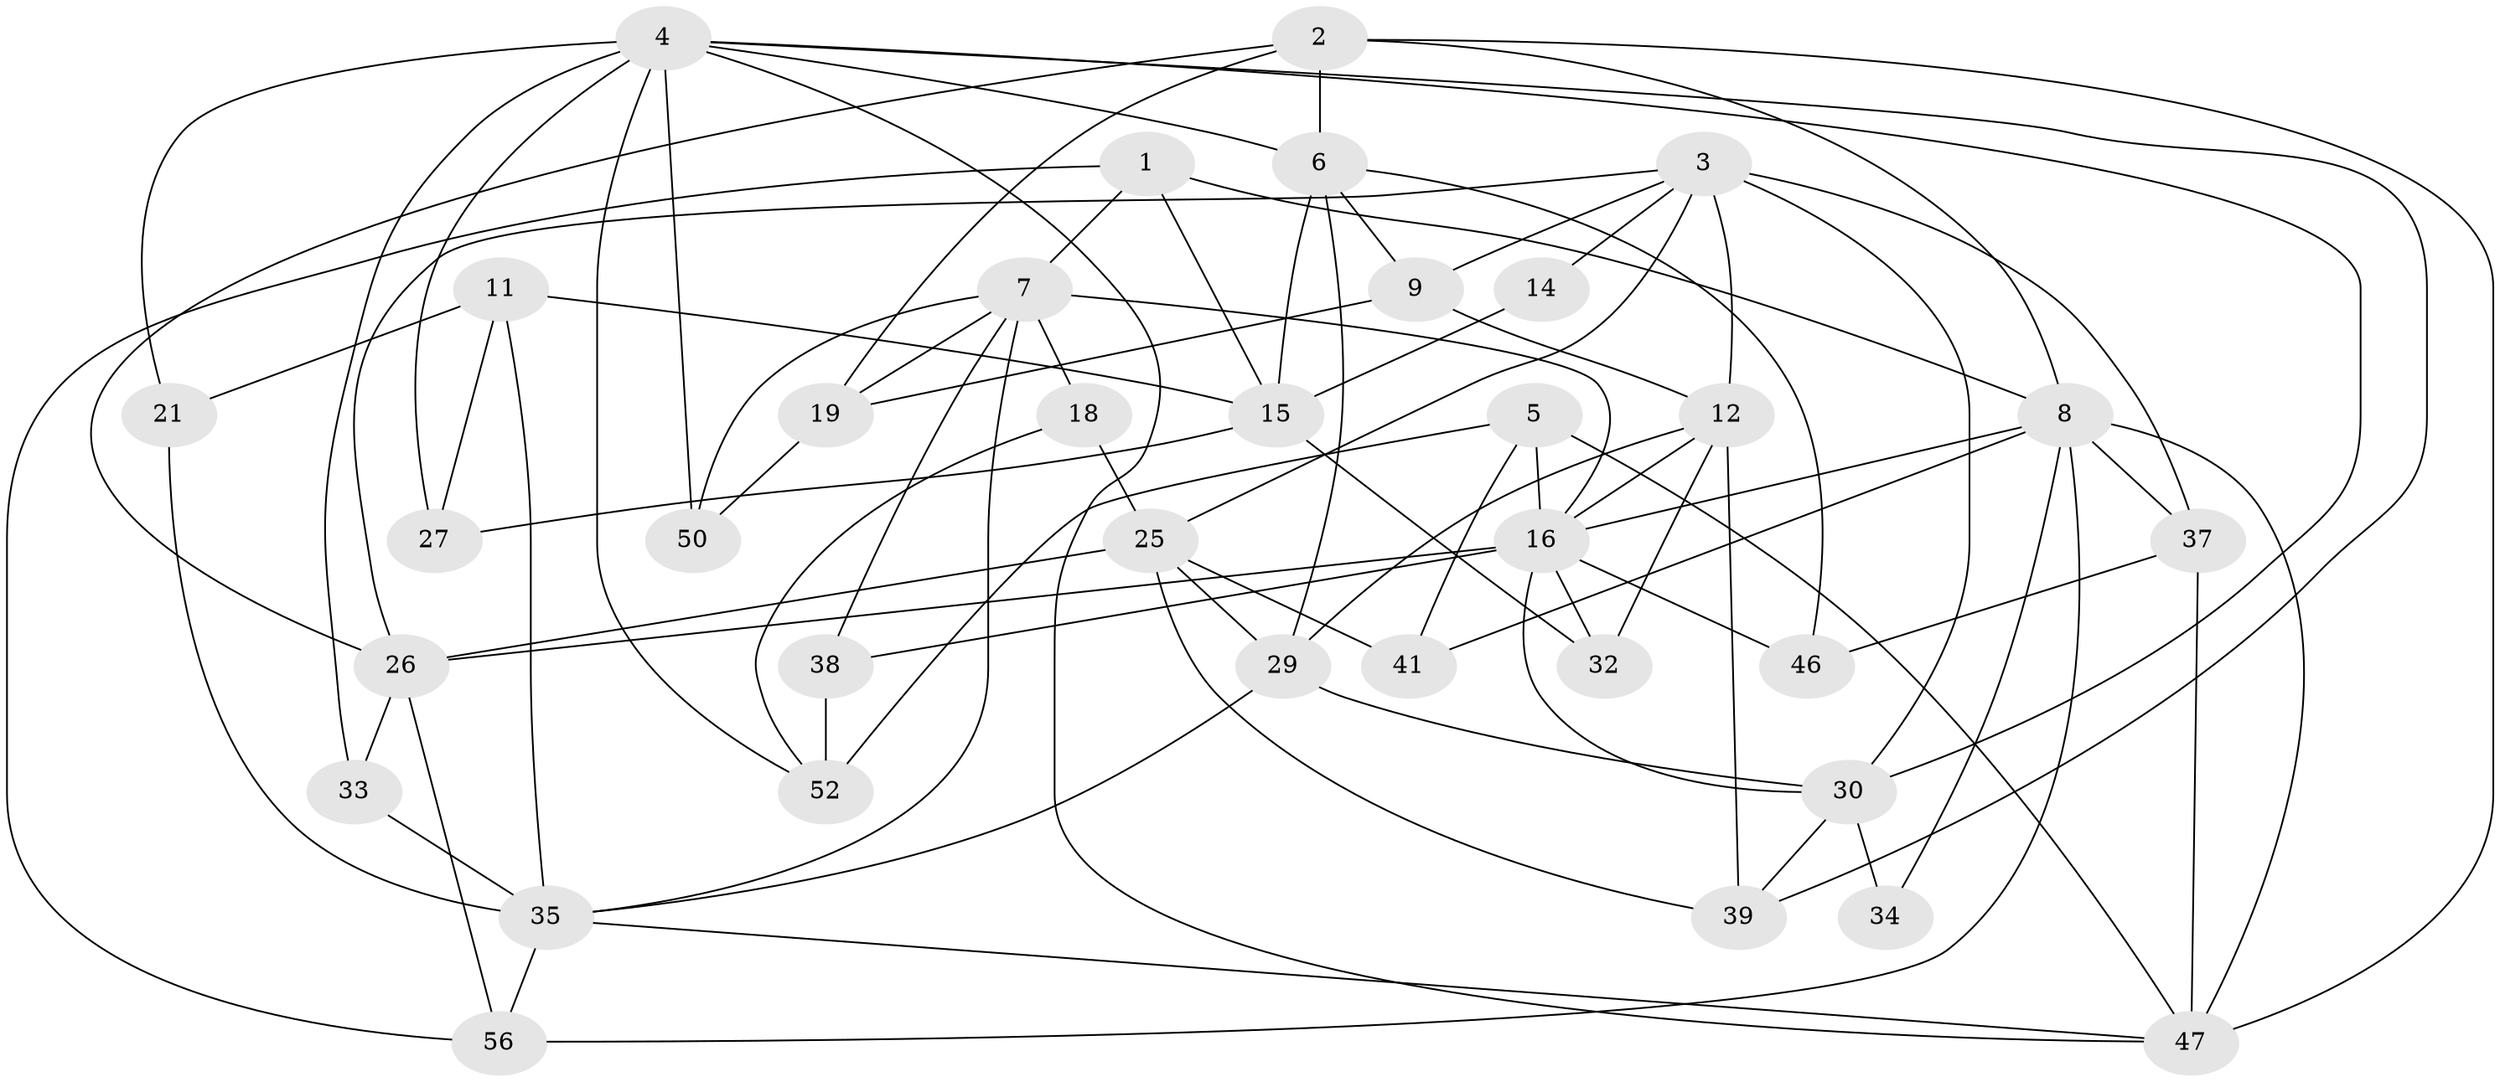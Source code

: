 // Generated by graph-tools (version 1.1) at 2025/52/02/27/25 19:52:09]
// undirected, 35 vertices, 83 edges
graph export_dot {
graph [start="1"]
  node [color=gray90,style=filled];
  1 [super="+17"];
  2 [super="+31"];
  3 [super="+10"];
  4 [super="+42"];
  5 [super="+23"];
  6 [super="+36"];
  7 [super="+28"];
  8 [super="+55"];
  9 [super="+51"];
  11 [super="+24"];
  12 [super="+13"];
  14;
  15 [super="+22"];
  16 [super="+53"];
  18;
  19 [super="+20"];
  21;
  25 [super="+40"];
  26 [super="+57"];
  27;
  29;
  30 [super="+44"];
  32;
  33;
  34;
  35 [super="+45"];
  37 [super="+43"];
  38;
  39 [super="+49"];
  41;
  46;
  47 [super="+48"];
  50;
  52 [super="+54"];
  56;
  1 -- 8;
  1 -- 15;
  1 -- 7;
  1 -- 56;
  2 -- 8;
  2 -- 47;
  2 -- 26;
  2 -- 19;
  2 -- 6;
  3 -- 30;
  3 -- 26;
  3 -- 14;
  3 -- 25;
  3 -- 12;
  3 -- 37;
  3 -- 9;
  4 -- 21;
  4 -- 27;
  4 -- 52;
  4 -- 6;
  4 -- 33;
  4 -- 50;
  4 -- 39;
  4 -- 47;
  4 -- 30;
  5 -- 41;
  5 -- 47;
  5 -- 52;
  5 -- 16;
  6 -- 29;
  6 -- 46;
  6 -- 15;
  6 -- 9;
  7 -- 38;
  7 -- 50;
  7 -- 35;
  7 -- 18;
  7 -- 19 [weight=2];
  7 -- 16;
  8 -- 34;
  8 -- 37;
  8 -- 41;
  8 -- 56;
  8 -- 47;
  8 -- 16;
  9 -- 19;
  9 -- 12;
  11 -- 35;
  11 -- 15;
  11 -- 27;
  11 -- 21;
  12 -- 29;
  12 -- 32;
  12 -- 16;
  12 -- 39;
  14 -- 15;
  15 -- 32 [weight=2];
  15 -- 27;
  16 -- 46;
  16 -- 32;
  16 -- 38;
  16 -- 26;
  16 -- 30;
  18 -- 52;
  18 -- 25;
  19 -- 50;
  21 -- 35;
  25 -- 29;
  25 -- 41;
  25 -- 26;
  25 -- 39;
  26 -- 56;
  26 -- 33;
  29 -- 30;
  29 -- 35;
  30 -- 34;
  30 -- 39;
  33 -- 35;
  35 -- 56;
  35 -- 47;
  37 -- 46;
  37 -- 47;
  38 -- 52 [weight=2];
}
